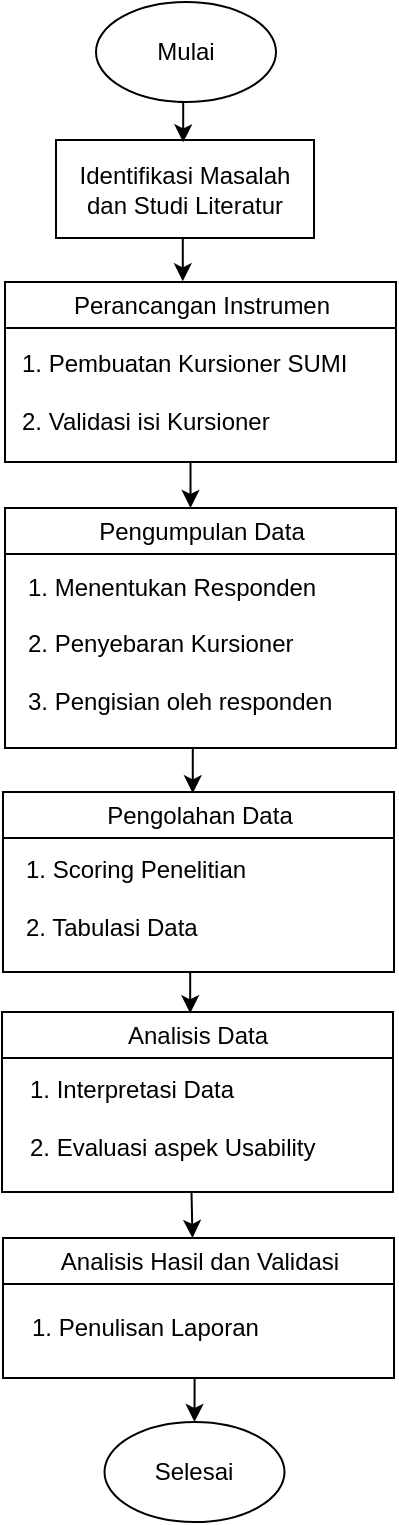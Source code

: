 <mxfile version="26.2.14">
  <diagram name="Halaman-1" id="lDfFB0H2LgIuX2-iN0OB">
    <mxGraphModel dx="1186" dy="794" grid="1" gridSize="10" guides="1" tooltips="1" connect="1" arrows="1" fold="1" page="1" pageScale="1" pageWidth="827" pageHeight="1169" math="0" shadow="0">
      <root>
        <mxCell id="0" />
        <mxCell id="1" parent="0" />
        <mxCell id="qPp3lJdlhkr1oG_WdOik-1" value="Mulai" style="ellipse;whiteSpace=wrap;html=1;" parent="1" vertex="1">
          <mxGeometry x="369" y="120" width="90" height="50" as="geometry" />
        </mxCell>
        <mxCell id="qPp3lJdlhkr1oG_WdOik-3" value="Identifikasi Masalah dan Studi Literatur" style="rounded=0;whiteSpace=wrap;html=1;" parent="1" vertex="1">
          <mxGeometry x="349" y="189" width="129" height="49" as="geometry" />
        </mxCell>
        <mxCell id="qPp3lJdlhkr1oG_WdOik-42" style="edgeStyle=orthogonalEdgeStyle;rounded=0;orthogonalLoop=1;jettySize=auto;html=1;exitX=0.5;exitY=1;exitDx=0;exitDy=0;" parent="1" edge="1">
          <mxGeometry relative="1" as="geometry">
            <mxPoint x="416.25" y="350" as="sourcePoint" />
            <mxPoint x="416.258" y="373" as="targetPoint" />
          </mxGeometry>
        </mxCell>
        <mxCell id="qPp3lJdlhkr1oG_WdOik-11" value="&lt;span style=&quot;font-weight: normal;&quot;&gt;Perancangan Instrumen&lt;/span&gt;" style="swimlane;whiteSpace=wrap;html=1;" parent="1" vertex="1">
          <mxGeometry x="323.5" y="260" width="195.5" height="90" as="geometry">
            <mxRectangle x="360" y="290" width="170" height="30" as="alternateBounds" />
          </mxGeometry>
        </mxCell>
        <mxCell id="qPp3lJdlhkr1oG_WdOik-12" value="1. Pembuatan Kursioner SUMI&lt;div&gt;&lt;br&gt;&lt;/div&gt;&lt;div&gt;2. Validasi isi Kursioner&lt;/div&gt;" style="text;html=1;align=left;verticalAlign=middle;resizable=0;points=[];autosize=1;strokeColor=none;fillColor=none;fontSize=12;strokeWidth=4;perimeterSpacing=3;spacing=6;spacingTop=0;" parent="qPp3lJdlhkr1oG_WdOik-11" vertex="1">
          <mxGeometry x="2.75" y="25" width="190" height="60" as="geometry" />
        </mxCell>
        <mxCell id="qPp3lJdlhkr1oG_WdOik-13" value="&lt;span style=&quot;font-weight: normal;&quot;&gt;Pengumpulan Data&lt;/span&gt;" style="swimlane;whiteSpace=wrap;html=1;" parent="1" vertex="1">
          <mxGeometry x="323.5" y="373" width="195.5" height="120" as="geometry">
            <mxRectangle x="360" y="290" width="170" height="30" as="alternateBounds" />
          </mxGeometry>
        </mxCell>
        <mxCell id="qPp3lJdlhkr1oG_WdOik-14" value="1. Menentukan Responden&lt;div&gt;&lt;br&gt;&lt;/div&gt;&lt;div&gt;2. Penyebaran Kursioner&lt;/div&gt;&lt;div&gt;&lt;br&gt;&lt;/div&gt;&lt;div&gt;3. Pengisian oleh responden&lt;/div&gt;" style="text;html=1;align=left;verticalAlign=middle;resizable=0;points=[];autosize=1;strokeColor=none;fillColor=none;fontSize=12;strokeWidth=4;perimeterSpacing=3;spacing=6;spacingTop=0;" parent="qPp3lJdlhkr1oG_WdOik-13" vertex="1">
          <mxGeometry x="5.75" y="23" width="180" height="90" as="geometry" />
        </mxCell>
        <mxCell id="qPp3lJdlhkr1oG_WdOik-16" value="&lt;span style=&quot;font-weight: normal;&quot;&gt;Pengolahan Data&lt;/span&gt;" style="swimlane;whiteSpace=wrap;html=1;" parent="1" vertex="1">
          <mxGeometry x="322.5" y="515" width="195.5" height="90" as="geometry">
            <mxRectangle x="360" y="290" width="170" height="30" as="alternateBounds" />
          </mxGeometry>
        </mxCell>
        <mxCell id="qPp3lJdlhkr1oG_WdOik-17" value="1. Scoring Penelitian&lt;div&gt;&lt;br&gt;&lt;/div&gt;&lt;div&gt;2. Tabulasi Data&lt;/div&gt;" style="text;html=1;align=left;verticalAlign=middle;resizable=0;points=[];autosize=1;strokeColor=none;fillColor=none;fontSize=12;strokeWidth=4;perimeterSpacing=3;spacing=6;spacingTop=0;" parent="qPp3lJdlhkr1oG_WdOik-16" vertex="1">
          <mxGeometry x="5.75" y="23" width="140" height="60" as="geometry" />
        </mxCell>
        <mxCell id="qPp3lJdlhkr1oG_WdOik-38" style="edgeStyle=orthogonalEdgeStyle;rounded=0;orthogonalLoop=1;jettySize=auto;html=1;exitX=0.5;exitY=1;exitDx=0;exitDy=0;entryX=0.5;entryY=0;entryDx=0;entryDy=0;" parent="1" edge="1">
          <mxGeometry relative="1" as="geometry">
            <mxPoint x="416.75" y="715.0" as="sourcePoint" />
            <mxPoint x="417.25" y="738" as="targetPoint" />
          </mxGeometry>
        </mxCell>
        <mxCell id="qPp3lJdlhkr1oG_WdOik-20" value="&lt;span style=&quot;font-weight: normal;&quot;&gt;Analisis Data&lt;/span&gt;" style="swimlane;whiteSpace=wrap;html=1;" parent="1" vertex="1">
          <mxGeometry x="322" y="625" width="195.5" height="90" as="geometry">
            <mxRectangle x="360" y="290" width="170" height="30" as="alternateBounds" />
          </mxGeometry>
        </mxCell>
        <mxCell id="qPp3lJdlhkr1oG_WdOik-21" value="1. Interpretasi Data&lt;div&gt;&lt;br&gt;&lt;/div&gt;&lt;div&gt;2. Evaluasi aspek Usability&lt;/div&gt;" style="text;html=1;align=left;verticalAlign=middle;resizable=0;points=[];autosize=1;strokeColor=none;fillColor=none;fontSize=12;strokeWidth=4;perimeterSpacing=3;spacing=6;spacingTop=0;" parent="qPp3lJdlhkr1oG_WdOik-20" vertex="1">
          <mxGeometry x="7.75" y="23" width="170" height="60" as="geometry" />
        </mxCell>
        <mxCell id="qPp3lJdlhkr1oG_WdOik-37" style="edgeStyle=orthogonalEdgeStyle;rounded=0;orthogonalLoop=1;jettySize=auto;html=1;exitX=0.5;exitY=1;exitDx=0;exitDy=0;entryX=0.5;entryY=0;entryDx=0;entryDy=0;" parent="1" source="qPp3lJdlhkr1oG_WdOik-25" target="qPp3lJdlhkr1oG_WdOik-34" edge="1">
          <mxGeometry relative="1" as="geometry" />
        </mxCell>
        <mxCell id="qPp3lJdlhkr1oG_WdOik-25" value="&lt;span style=&quot;font-weight: normal;&quot;&gt;Analisis Hasil dan Validasi&lt;/span&gt;" style="swimlane;whiteSpace=wrap;html=1;" parent="1" vertex="1">
          <mxGeometry x="322.5" y="738" width="195.5" height="70" as="geometry">
            <mxRectangle x="360" y="290" width="170" height="30" as="alternateBounds" />
          </mxGeometry>
        </mxCell>
        <mxCell id="qPp3lJdlhkr1oG_WdOik-26" value="1. Penulisan Laporan" style="text;html=1;align=left;verticalAlign=middle;resizable=0;points=[];autosize=1;strokeColor=none;fillColor=none;fontSize=12;strokeWidth=4;perimeterSpacing=3;spacing=6;spacingTop=0;" parent="qPp3lJdlhkr1oG_WdOik-25" vertex="1">
          <mxGeometry x="8.25" y="30" width="140" height="30" as="geometry" />
        </mxCell>
        <mxCell id="qPp3lJdlhkr1oG_WdOik-34" value="Selesai" style="ellipse;whiteSpace=wrap;html=1;" parent="1" vertex="1">
          <mxGeometry x="373.25" y="830" width="90" height="50" as="geometry" />
        </mxCell>
        <mxCell id="qPp3lJdlhkr1oG_WdOik-36" style="edgeStyle=orthogonalEdgeStyle;rounded=0;orthogonalLoop=1;jettySize=auto;html=1;exitX=0.5;exitY=1;exitDx=0;exitDy=0;entryX=0.524;entryY=0.024;entryDx=0;entryDy=0;entryPerimeter=0;" parent="1" edge="1">
          <mxGeometry relative="1" as="geometry">
            <mxPoint x="410" y="170" as="sourcePoint" />
            <mxPoint x="412.596" y="190.176" as="targetPoint" />
          </mxGeometry>
        </mxCell>
        <mxCell id="qPp3lJdlhkr1oG_WdOik-40" style="edgeStyle=orthogonalEdgeStyle;rounded=0;orthogonalLoop=1;jettySize=auto;html=1;exitX=0.5;exitY=1;exitDx=0;exitDy=0;entryX=0.512;entryY=0.007;entryDx=0;entryDy=0;entryPerimeter=0;" parent="1" edge="1">
          <mxGeometry relative="1" as="geometry">
            <mxPoint x="414.25" y="605" as="sourcePoint" />
            <mxPoint x="416.096" y="625.63" as="targetPoint" />
          </mxGeometry>
        </mxCell>
        <mxCell id="qPp3lJdlhkr1oG_WdOik-43" style="edgeStyle=orthogonalEdgeStyle;rounded=0;orthogonalLoop=1;jettySize=auto;html=1;exitX=0.5;exitY=1;exitDx=0;exitDy=0;entryX=0.516;entryY=0.007;entryDx=0;entryDy=0;entryPerimeter=0;" parent="1" edge="1">
          <mxGeometry relative="1" as="geometry">
            <mxPoint x="415.25" y="493" as="sourcePoint" />
            <mxPoint x="417.378" y="515.63" as="targetPoint" />
          </mxGeometry>
        </mxCell>
        <mxCell id="qPp3lJdlhkr1oG_WdOik-45" style="edgeStyle=orthogonalEdgeStyle;rounded=0;orthogonalLoop=1;jettySize=auto;html=1;exitX=0.5;exitY=1;exitDx=0;exitDy=0;entryX=0.47;entryY=-0.004;entryDx=0;entryDy=0;entryPerimeter=0;" parent="1" edge="1">
          <mxGeometry relative="1" as="geometry">
            <mxPoint x="410.5" y="238" as="sourcePoint" />
            <mxPoint x="412.385" y="259.64" as="targetPoint" />
          </mxGeometry>
        </mxCell>
      </root>
    </mxGraphModel>
  </diagram>
</mxfile>
